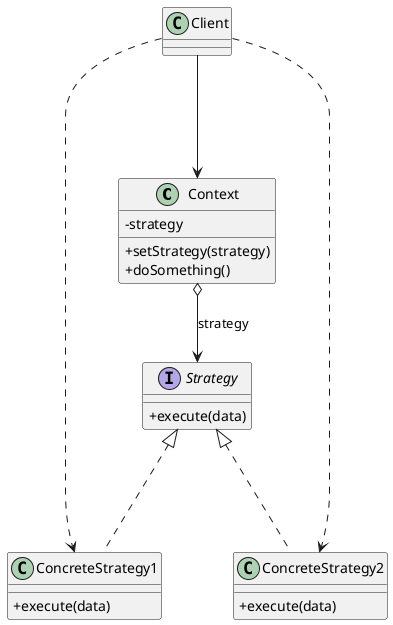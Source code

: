 @startuml
'skinparam style strictuml
skinparam classAttributeIconSize 0

class Context {
 -strategy
 +setStrategy(strategy)
 +doSomething()
}

interface Strategy {
  +execute(data)
}

class ConcreteStrategy1 {
  +execute(data)
}

class ConcreteStrategy2 {
  +execute(data)
}

Strategy <|... ConcreteStrategy1
Strategy <|... ConcreteStrategy2

Context o--> Strategy : strategy

Client ---> Context
Client .> ConcreteStrategy1
Client .> ConcreteStrategy2
@enduml